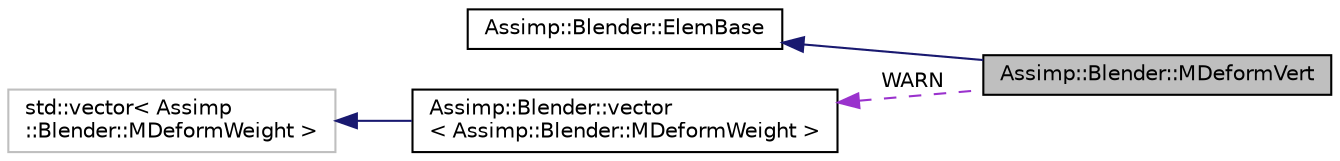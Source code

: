 digraph "Assimp::Blender::MDeformVert"
{
  edge [fontname="Helvetica",fontsize="10",labelfontname="Helvetica",labelfontsize="10"];
  node [fontname="Helvetica",fontsize="10",shape=record];
  rankdir="LR";
  Node1 [label="Assimp::Blender::MDeformVert",height=0.2,width=0.4,color="black", fillcolor="grey75", style="filled", fontcolor="black"];
  Node2 -> Node1 [dir="back",color="midnightblue",fontsize="10",style="solid"];
  Node2 [label="Assimp::Blender::ElemBase",height=0.2,width=0.4,color="black", fillcolor="white", style="filled",URL="$struct_assimp_1_1_blender_1_1_elem_base.html"];
  Node3 -> Node1 [dir="back",color="darkorchid3",fontsize="10",style="dashed",label=" WARN" ];
  Node3 [label="Assimp::Blender::vector\l\< Assimp::Blender::MDeformWeight \>",height=0.2,width=0.4,color="black", fillcolor="white", style="filled",URL="$class_assimp_1_1_blender_1_1vector.html"];
  Node4 -> Node3 [dir="back",color="midnightblue",fontsize="10",style="solid"];
  Node4 [label="std::vector\< Assimp\l::Blender::MDeformWeight \>",height=0.2,width=0.4,color="grey75", fillcolor="white", style="filled"];
}
